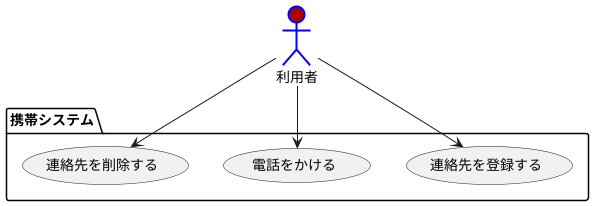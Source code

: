 @startuml ユースケース図
' left to right direction
actor 利用者 #aa0000;line:blue;line.bold;
package 携帯システム {
usecase 連絡先を登録する
usecase 電話をかける
usecase 連絡先を削除する
}
利用者 --> 連絡先を登録する
利用者 --> 電話をかける
利用者 --> 連絡先を削除する
@enduml

